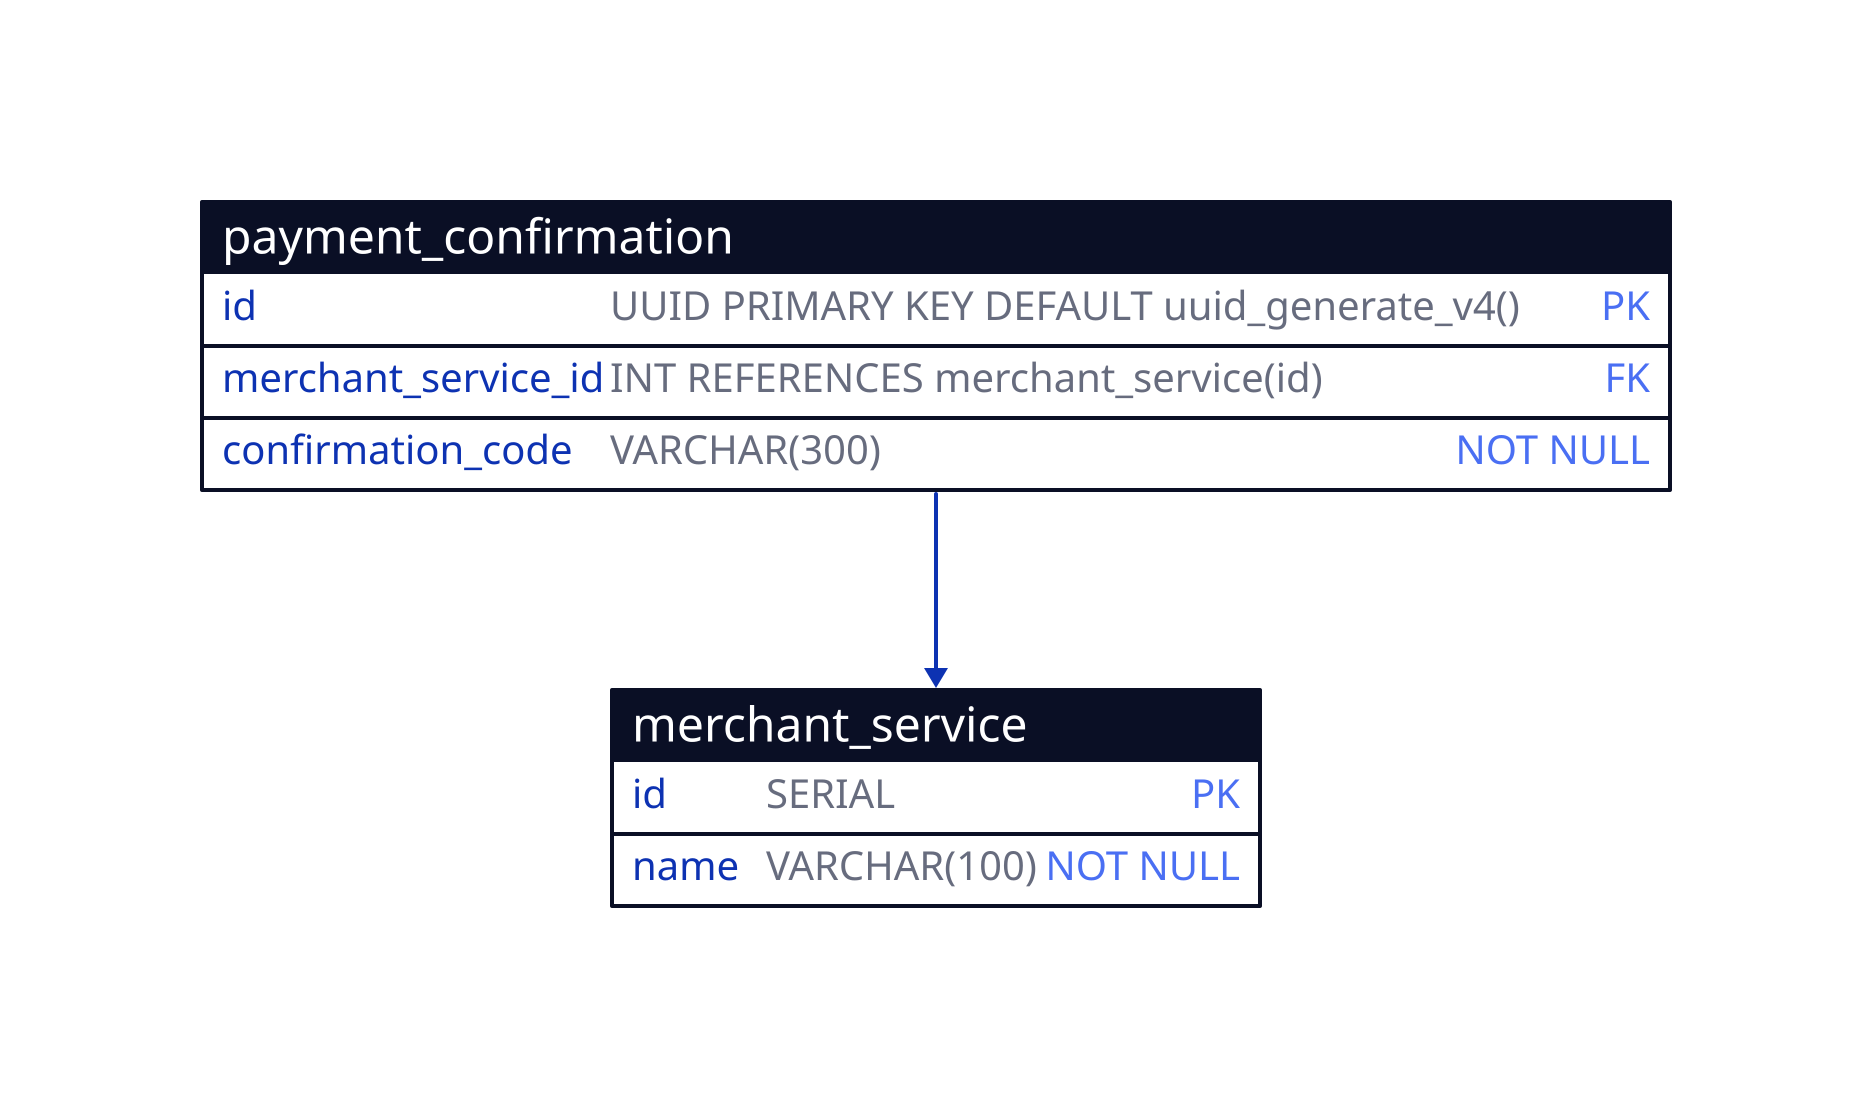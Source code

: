 merchant_service: {
  shape: sql_table
  id: SERIAL {constraint: primary_key}
  name: VARCHAR(100) {constraint: NOT NULL}
}

payment_confirmation: {
  shape: sql_table
  id: UUID PRIMARY KEY DEFAULT uuid_generate_v4() {constraint: primary_key}
  merchant_service_id: INT REFERENCES merchant_service(id) {constraint: foreign_key}
  confirmation_code: VARCHAR(300) {constraint: NOT NULL}
}

payment_confirmation.merchant_service_id -> merchant_service.id
